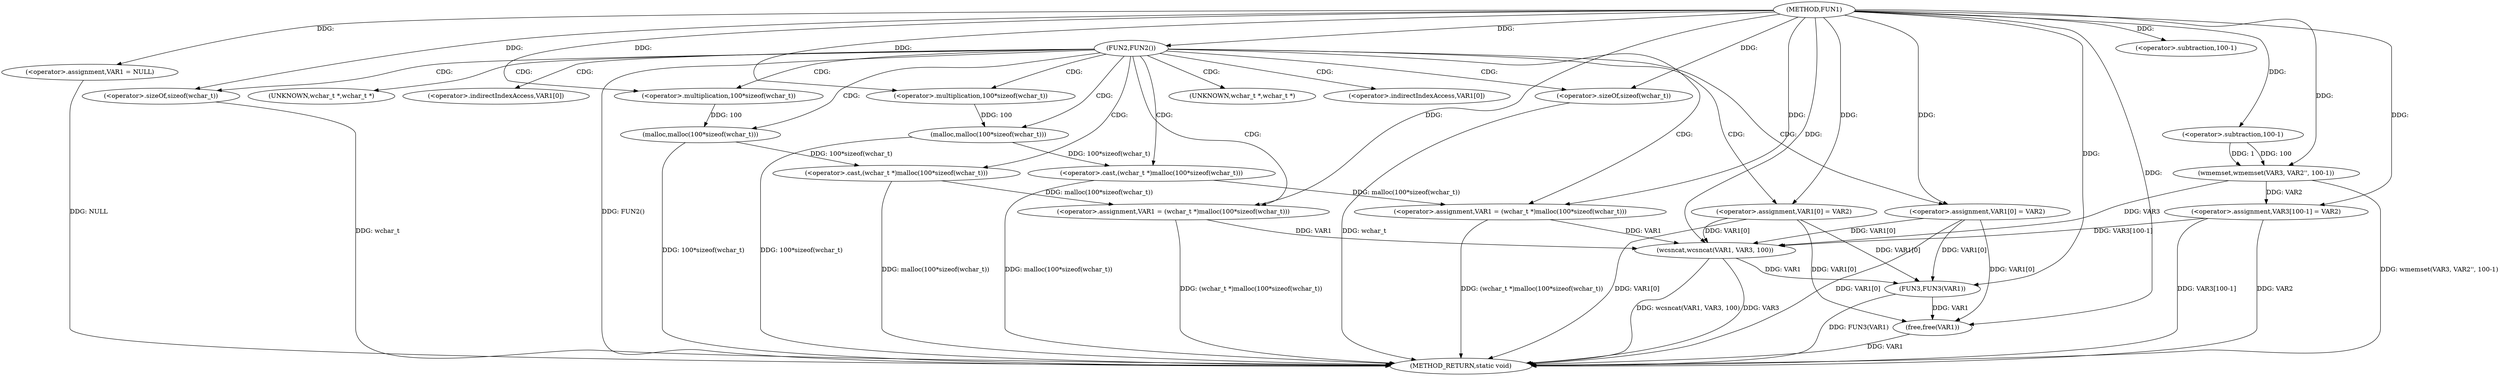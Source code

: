digraph FUN1 {  
"1000100" [label = "(METHOD,FUN1)" ]
"1000162" [label = "(METHOD_RETURN,static void)" ]
"1000103" [label = "(<operator>.assignment,VAR1 = NULL)" ]
"1000107" [label = "(FUN2,FUN2())" ]
"1000109" [label = "(<operator>.assignment,VAR1 = (wchar_t *)malloc(100*sizeof(wchar_t)))" ]
"1000111" [label = "(<operator>.cast,(wchar_t *)malloc(100*sizeof(wchar_t)))" ]
"1000113" [label = "(malloc,malloc(100*sizeof(wchar_t)))" ]
"1000114" [label = "(<operator>.multiplication,100*sizeof(wchar_t))" ]
"1000116" [label = "(<operator>.sizeOf,sizeof(wchar_t))" ]
"1000118" [label = "(<operator>.assignment,VAR1[0] = VAR2)" ]
"1000125" [label = "(<operator>.assignment,VAR1 = (wchar_t *)malloc(100*sizeof(wchar_t)))" ]
"1000127" [label = "(<operator>.cast,(wchar_t *)malloc(100*sizeof(wchar_t)))" ]
"1000129" [label = "(malloc,malloc(100*sizeof(wchar_t)))" ]
"1000130" [label = "(<operator>.multiplication,100*sizeof(wchar_t))" ]
"1000132" [label = "(<operator>.sizeOf,sizeof(wchar_t))" ]
"1000134" [label = "(<operator>.assignment,VAR1[0] = VAR2)" ]
"1000141" [label = "(wmemset,wmemset(VAR3, VAR2'', 100-1))" ]
"1000144" [label = "(<operator>.subtraction,100-1)" ]
"1000147" [label = "(<operator>.assignment,VAR3[100-1] = VAR2)" ]
"1000150" [label = "(<operator>.subtraction,100-1)" ]
"1000154" [label = "(wcsncat,wcsncat(VAR1, VAR3, 100))" ]
"1000158" [label = "(FUN3,FUN3(VAR1))" ]
"1000160" [label = "(free,free(VAR1))" ]
"1000112" [label = "(UNKNOWN,wchar_t *,wchar_t *)" ]
"1000119" [label = "(<operator>.indirectIndexAccess,VAR1[0])" ]
"1000128" [label = "(UNKNOWN,wchar_t *,wchar_t *)" ]
"1000135" [label = "(<operator>.indirectIndexAccess,VAR1[0])" ]
  "1000116" -> "1000162"  [ label = "DDG: wchar_t"] 
  "1000129" -> "1000162"  [ label = "DDG: 100*sizeof(wchar_t)"] 
  "1000107" -> "1000162"  [ label = "DDG: FUN2()"] 
  "1000103" -> "1000162"  [ label = "DDG: NULL"] 
  "1000147" -> "1000162"  [ label = "DDG: VAR3[100-1]"] 
  "1000132" -> "1000162"  [ label = "DDG: wchar_t"] 
  "1000154" -> "1000162"  [ label = "DDG: wcsncat(VAR1, VAR3, 100)"] 
  "1000154" -> "1000162"  [ label = "DDG: VAR3"] 
  "1000118" -> "1000162"  [ label = "DDG: VAR1[0]"] 
  "1000113" -> "1000162"  [ label = "DDG: 100*sizeof(wchar_t)"] 
  "1000141" -> "1000162"  [ label = "DDG: wmemset(VAR3, VAR2'', 100-1)"] 
  "1000127" -> "1000162"  [ label = "DDG: malloc(100*sizeof(wchar_t))"] 
  "1000158" -> "1000162"  [ label = "DDG: FUN3(VAR1)"] 
  "1000125" -> "1000162"  [ label = "DDG: (wchar_t *)malloc(100*sizeof(wchar_t))"] 
  "1000147" -> "1000162"  [ label = "DDG: VAR2"] 
  "1000134" -> "1000162"  [ label = "DDG: VAR1[0]"] 
  "1000111" -> "1000162"  [ label = "DDG: malloc(100*sizeof(wchar_t))"] 
  "1000109" -> "1000162"  [ label = "DDG: (wchar_t *)malloc(100*sizeof(wchar_t))"] 
  "1000160" -> "1000162"  [ label = "DDG: VAR1"] 
  "1000100" -> "1000103"  [ label = "DDG: "] 
  "1000100" -> "1000107"  [ label = "DDG: "] 
  "1000111" -> "1000109"  [ label = "DDG: malloc(100*sizeof(wchar_t))"] 
  "1000100" -> "1000109"  [ label = "DDG: "] 
  "1000113" -> "1000111"  [ label = "DDG: 100*sizeof(wchar_t)"] 
  "1000114" -> "1000113"  [ label = "DDG: 100"] 
  "1000100" -> "1000114"  [ label = "DDG: "] 
  "1000100" -> "1000116"  [ label = "DDG: "] 
  "1000100" -> "1000118"  [ label = "DDG: "] 
  "1000127" -> "1000125"  [ label = "DDG: malloc(100*sizeof(wchar_t))"] 
  "1000100" -> "1000125"  [ label = "DDG: "] 
  "1000129" -> "1000127"  [ label = "DDG: 100*sizeof(wchar_t)"] 
  "1000130" -> "1000129"  [ label = "DDG: 100"] 
  "1000100" -> "1000130"  [ label = "DDG: "] 
  "1000100" -> "1000132"  [ label = "DDG: "] 
  "1000100" -> "1000134"  [ label = "DDG: "] 
  "1000100" -> "1000141"  [ label = "DDG: "] 
  "1000144" -> "1000141"  [ label = "DDG: 100"] 
  "1000144" -> "1000141"  [ label = "DDG: 1"] 
  "1000100" -> "1000144"  [ label = "DDG: "] 
  "1000141" -> "1000147"  [ label = "DDG: VAR2"] 
  "1000100" -> "1000147"  [ label = "DDG: "] 
  "1000100" -> "1000150"  [ label = "DDG: "] 
  "1000125" -> "1000154"  [ label = "DDG: VAR1"] 
  "1000118" -> "1000154"  [ label = "DDG: VAR1[0]"] 
  "1000134" -> "1000154"  [ label = "DDG: VAR1[0]"] 
  "1000109" -> "1000154"  [ label = "DDG: VAR1"] 
  "1000100" -> "1000154"  [ label = "DDG: "] 
  "1000141" -> "1000154"  [ label = "DDG: VAR3"] 
  "1000147" -> "1000154"  [ label = "DDG: VAR3[100-1]"] 
  "1000154" -> "1000158"  [ label = "DDG: VAR1"] 
  "1000134" -> "1000158"  [ label = "DDG: VAR1[0]"] 
  "1000118" -> "1000158"  [ label = "DDG: VAR1[0]"] 
  "1000100" -> "1000158"  [ label = "DDG: "] 
  "1000158" -> "1000160"  [ label = "DDG: VAR1"] 
  "1000134" -> "1000160"  [ label = "DDG: VAR1[0]"] 
  "1000118" -> "1000160"  [ label = "DDG: VAR1[0]"] 
  "1000100" -> "1000160"  [ label = "DDG: "] 
  "1000107" -> "1000112"  [ label = "CDG: "] 
  "1000107" -> "1000125"  [ label = "CDG: "] 
  "1000107" -> "1000116"  [ label = "CDG: "] 
  "1000107" -> "1000113"  [ label = "CDG: "] 
  "1000107" -> "1000127"  [ label = "CDG: "] 
  "1000107" -> "1000111"  [ label = "CDG: "] 
  "1000107" -> "1000132"  [ label = "CDG: "] 
  "1000107" -> "1000109"  [ label = "CDG: "] 
  "1000107" -> "1000128"  [ label = "CDG: "] 
  "1000107" -> "1000129"  [ label = "CDG: "] 
  "1000107" -> "1000119"  [ label = "CDG: "] 
  "1000107" -> "1000130"  [ label = "CDG: "] 
  "1000107" -> "1000135"  [ label = "CDG: "] 
  "1000107" -> "1000114"  [ label = "CDG: "] 
  "1000107" -> "1000118"  [ label = "CDG: "] 
  "1000107" -> "1000134"  [ label = "CDG: "] 
}
